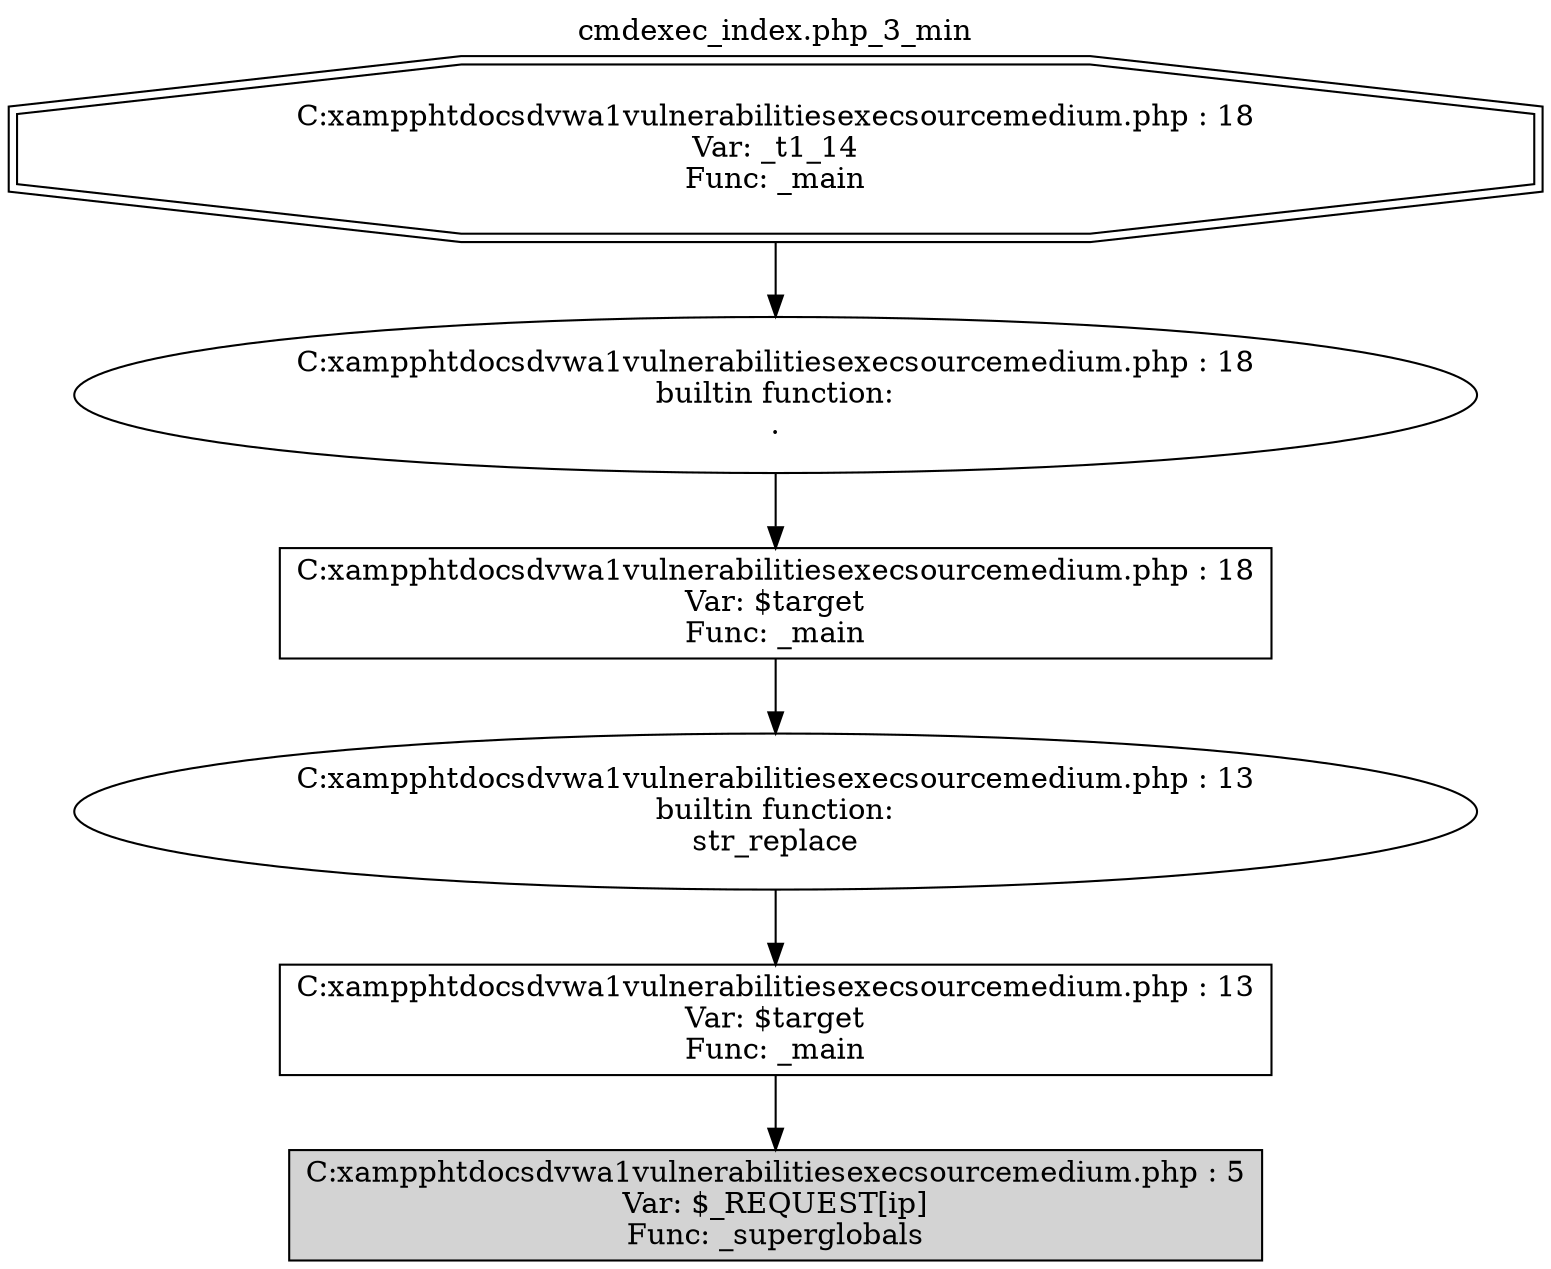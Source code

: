 digraph cfg {
  label="cmdexec_index.php_3_min";
  labelloc=t;
  n1 [shape=doubleoctagon, label="C:\xampp\htdocs\dvwa1\vulnerabilities\exec\source\medium.php : 18\nVar: _t1_14\nFunc: _main\n"];
  n2 [shape=ellipse, label="C:\xampp\htdocs\dvwa1\vulnerabilities\exec\source\medium.php : 18\nbuiltin function:\n.\n"];
  n3 [shape=box, label="C:\xampp\htdocs\dvwa1\vulnerabilities\exec\source\medium.php : 18\nVar: $target\nFunc: _main\n"];
  n4 [shape=ellipse, label="C:\xampp\htdocs\dvwa1\vulnerabilities\exec\source\medium.php : 13\nbuiltin function:\nstr_replace\n"];
  n5 [shape=box, label="C:\xampp\htdocs\dvwa1\vulnerabilities\exec\source\medium.php : 13\nVar: $target\nFunc: _main\n"];
  n6 [shape=box, label="C:\xampp\htdocs\dvwa1\vulnerabilities\exec\source\medium.php : 5\nVar: $_REQUEST[ip]\nFunc: _superglobals\n",style=filled];
  n1 -> n2;
  n2 -> n3;
  n3 -> n4;
  n4 -> n5;
  n5 -> n6;
}
